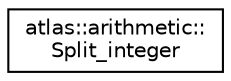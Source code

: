 digraph "Graphical Class Hierarchy"
{
  edge [fontname="Helvetica",fontsize="10",labelfontname="Helvetica",labelfontsize="10"];
  node [fontname="Helvetica",fontsize="10",shape=record];
  rankdir="LR";
  Node1 [label="atlas::arithmetic::\lSplit_integer",height=0.2,width=0.4,color="black", fillcolor="white", style="filled",URL="$classatlas_1_1arithmetic_1_1Split__integer.html"];
}
